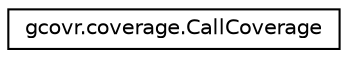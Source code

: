 digraph "Graphical Class Hierarchy"
{
 // LATEX_PDF_SIZE
  edge [fontname="Helvetica",fontsize="10",labelfontname="Helvetica",labelfontsize="10"];
  node [fontname="Helvetica",fontsize="10",shape=record];
  rankdir="LR";
  Node0 [label="gcovr.coverage.CallCoverage",height=0.2,width=0.4,color="black", fillcolor="white", style="filled",URL="$classgcovr_1_1coverage_1_1CallCoverage.html",tooltip=" "];
}
